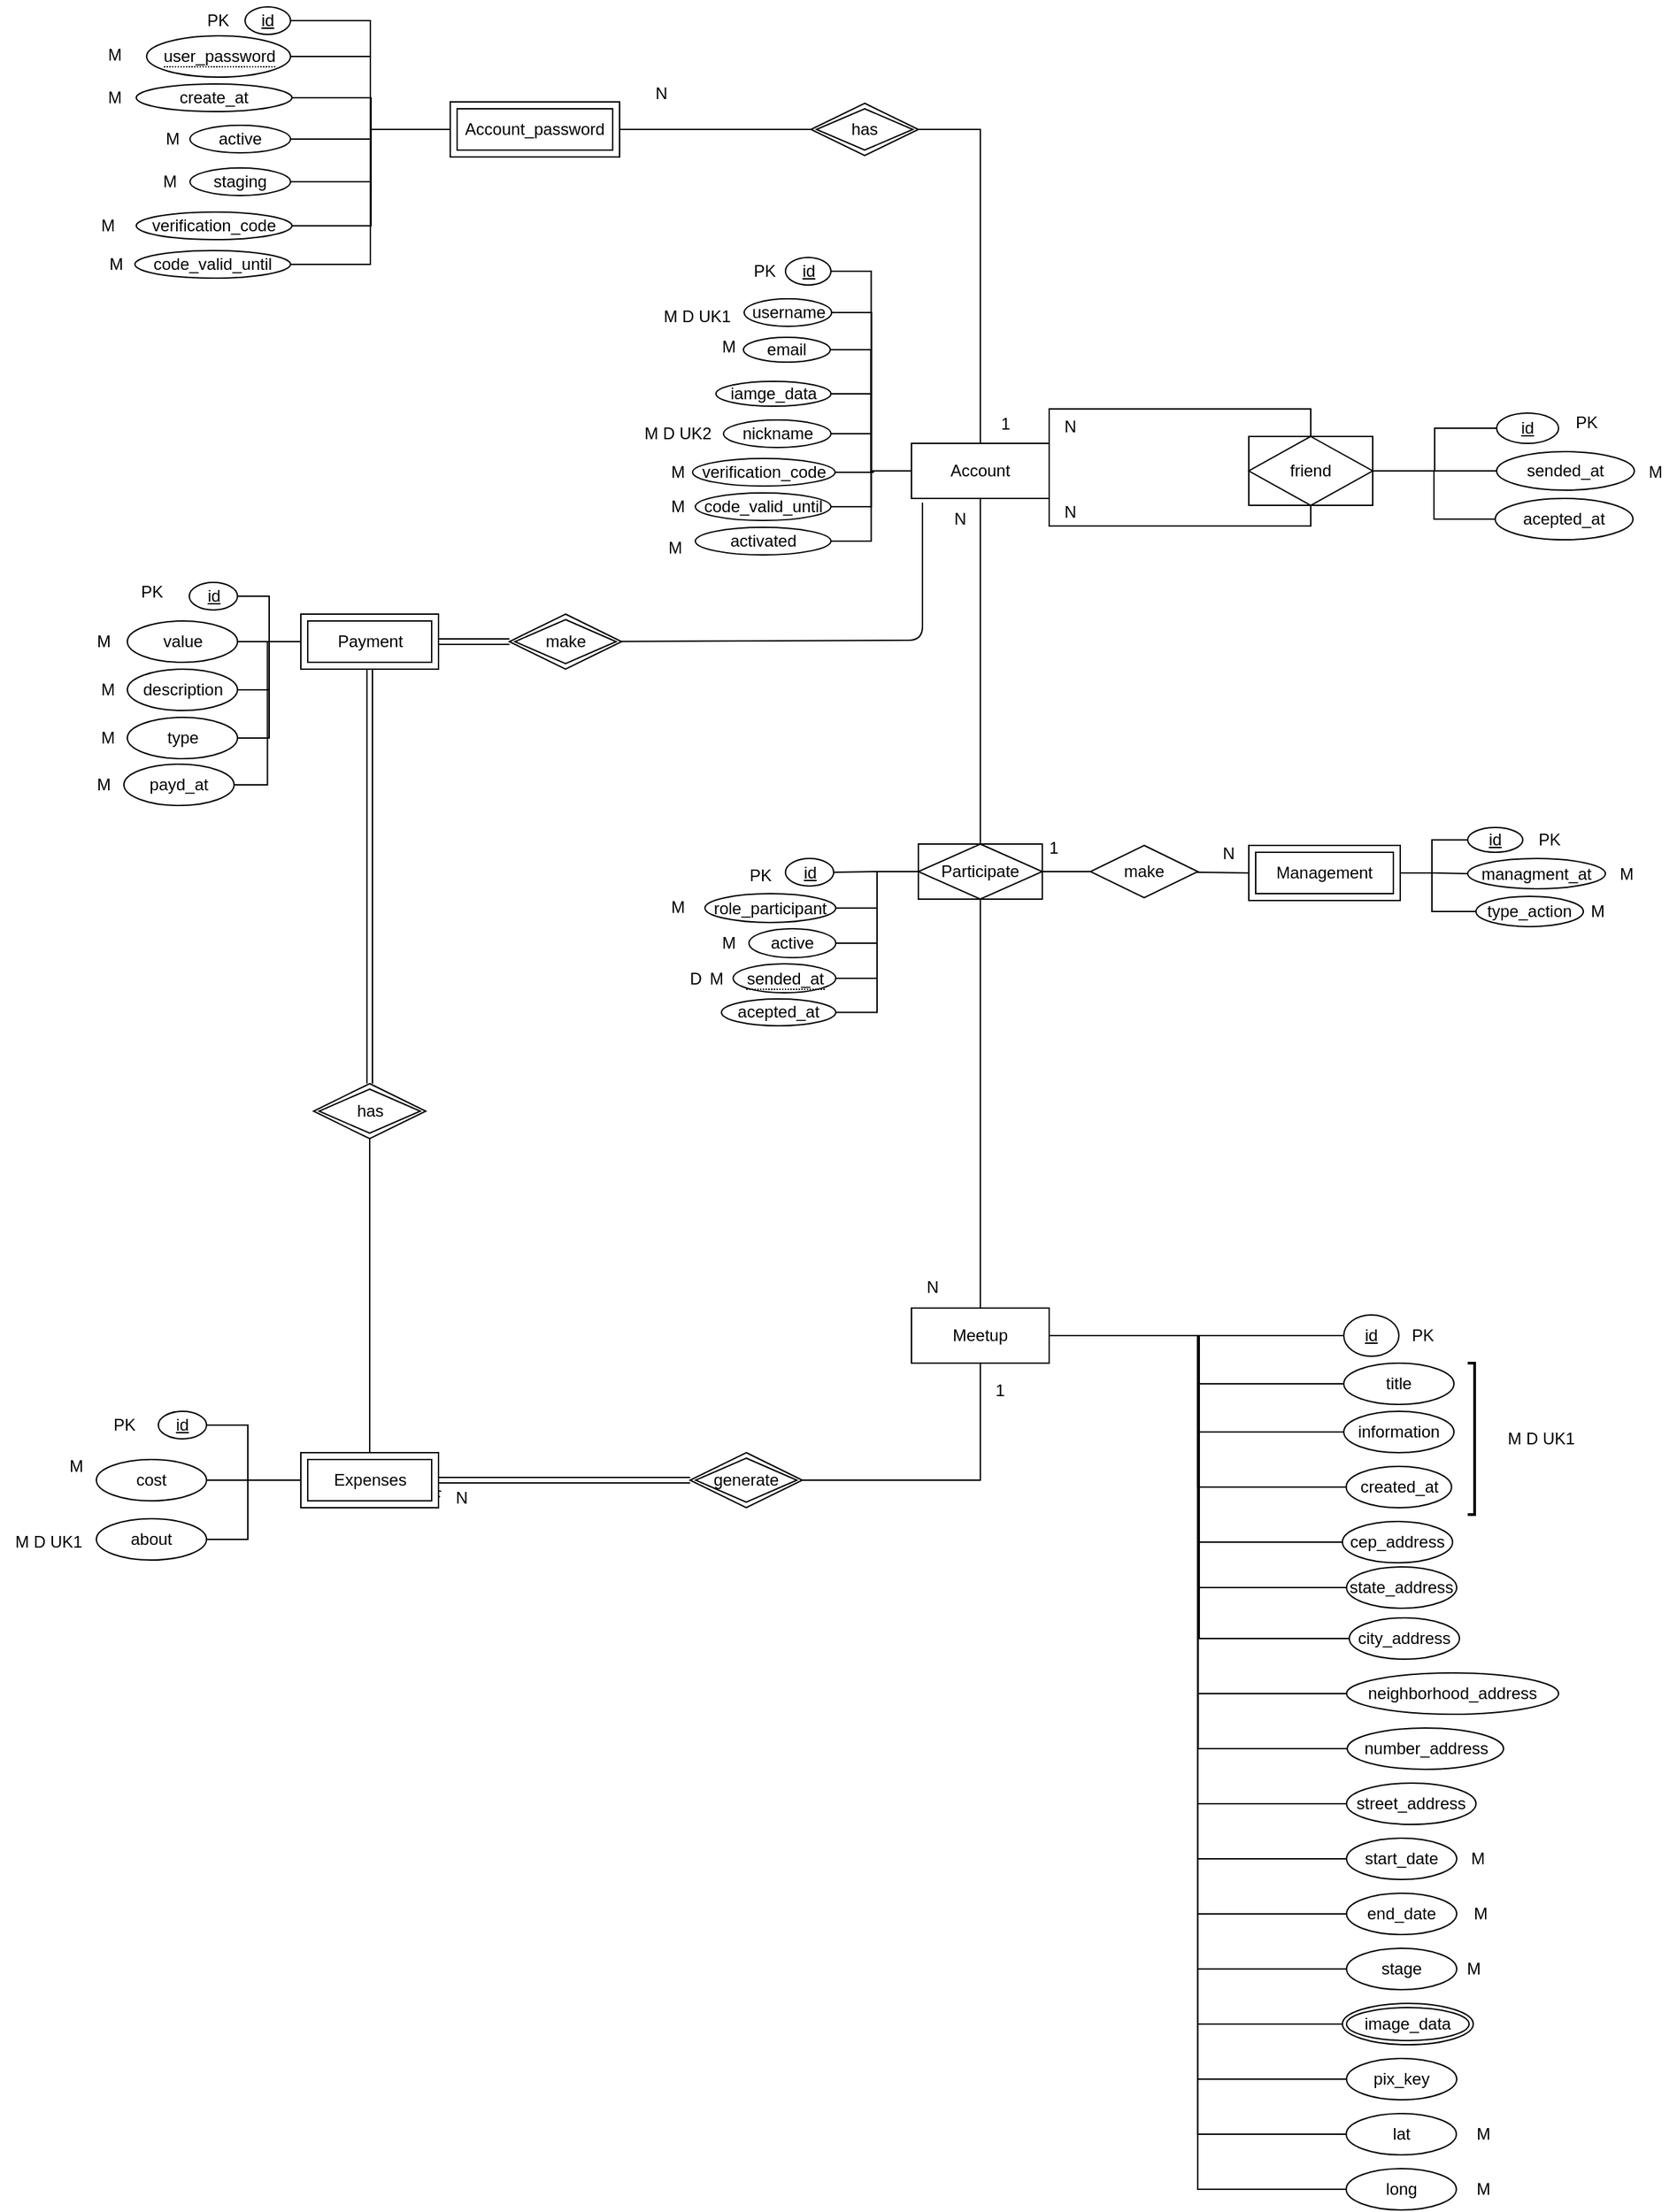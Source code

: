 <mxfile version="24.7.6">
  <diagram name="Página-1" id="QmQAAPrOhU4GMJox6sLI">
    <mxGraphModel dx="2769" dy="2231" grid="1" gridSize="10" guides="1" tooltips="1" connect="1" arrows="1" fold="1" page="1" pageScale="1" pageWidth="827" pageHeight="1169" math="0" shadow="0">
      <root>
        <mxCell id="0" />
        <mxCell id="1" parent="0" />
        <mxCell id="72" value="role_participant" style="ellipse;whiteSpace=wrap;html=1;align=center;fontStyle=0" parent="1" vertex="1">
          <mxGeometry x="122" y="564" width="95" height="21" as="geometry" />
        </mxCell>
        <mxCell id="-sqe8g5yzWZDZ1aWcnI--123" value="id" style="ellipse;whiteSpace=wrap;html=1;align=center;fontStyle=4;" parent="1" vertex="1">
          <mxGeometry x="180.5" y="538.5" width="35" height="20" as="geometry" />
        </mxCell>
        <mxCell id="94" value="active" style="ellipse;whiteSpace=wrap;html=1;align=center;fontStyle=0" parent="1" vertex="1">
          <mxGeometry x="154" y="589.5" width="63" height="21" as="geometry" />
        </mxCell>
        <mxCell id="133" value="acepted_at" style="ellipse;whiteSpace=wrap;html=1;align=center;" parent="1" vertex="1">
          <mxGeometry x="134" y="640.5" width="83" height="19.5" as="geometry" />
        </mxCell>
        <mxCell id="144" value="&lt;span style=&quot;border-bottom: 1px dotted&quot;&gt;sended_at&lt;/span&gt;" style="ellipse;whiteSpace=wrap;html=1;align=center;" parent="1" vertex="1">
          <mxGeometry x="142.5" y="615" width="74.5" height="21" as="geometry" />
        </mxCell>
        <mxCell id="-sqe8g5yzWZDZ1aWcnI--1" style="edgeStyle=orthogonalEdgeStyle;rounded=0;orthogonalLoop=1;jettySize=auto;html=1;exitX=1;exitY=1;exitDx=0;exitDy=0;entryX=0.5;entryY=1;entryDx=0;entryDy=0;endArrow=none;endFill=0;" parent="1" source="-sqe8g5yzWZDZ1aWcnI--3" target="-sqe8g5yzWZDZ1aWcnI--15" edge="1">
          <mxGeometry relative="1" as="geometry" />
        </mxCell>
        <mxCell id="123" style="edgeStyle=none;html=1;entryX=0.5;entryY=0;entryDx=0;entryDy=0;endArrow=none;endFill=0;" parent="1" source="-sqe8g5yzWZDZ1aWcnI--3" target="-sqe8g5yzWZDZ1aWcnI--116" edge="1">
          <mxGeometry relative="1" as="geometry">
            <mxPoint x="322.0" y="412" as="targetPoint" />
          </mxGeometry>
        </mxCell>
        <mxCell id="avje80JcjZm-CiL74gmf-193" style="edgeStyle=orthogonalEdgeStyle;rounded=0;orthogonalLoop=1;jettySize=auto;html=1;entryX=1;entryY=0.5;entryDx=0;entryDy=0;endArrow=none;endFill=0;" parent="1" source="-sqe8g5yzWZDZ1aWcnI--3" target="-sqe8g5yzWZDZ1aWcnI--7" edge="1">
          <mxGeometry relative="1" as="geometry" />
        </mxCell>
        <mxCell id="avje80JcjZm-CiL74gmf-194" style="edgeStyle=orthogonalEdgeStyle;rounded=0;orthogonalLoop=1;jettySize=auto;html=1;entryX=1;entryY=0.5;entryDx=0;entryDy=0;endArrow=none;endFill=0;" parent="1" source="-sqe8g5yzWZDZ1aWcnI--3" target="-sqe8g5yzWZDZ1aWcnI--8" edge="1">
          <mxGeometry relative="1" as="geometry" />
        </mxCell>
        <mxCell id="avje80JcjZm-CiL74gmf-196" style="edgeStyle=orthogonalEdgeStyle;rounded=0;orthogonalLoop=1;jettySize=auto;html=1;entryX=1;entryY=0.5;entryDx=0;entryDy=0;endArrow=none;endFill=0;" parent="1" source="-sqe8g5yzWZDZ1aWcnI--3" target="tt112cmXK7fdP1q24PZr-2" edge="1">
          <mxGeometry relative="1" as="geometry" />
        </mxCell>
        <mxCell id="avje80JcjZm-CiL74gmf-197" style="edgeStyle=orthogonalEdgeStyle;rounded=0;orthogonalLoop=1;jettySize=auto;html=1;entryX=1;entryY=0.5;entryDx=0;entryDy=0;endArrow=none;endFill=0;" parent="1" source="-sqe8g5yzWZDZ1aWcnI--3" target="tt112cmXK7fdP1q24PZr-4" edge="1">
          <mxGeometry relative="1" as="geometry" />
        </mxCell>
        <mxCell id="avje80JcjZm-CiL74gmf-199" style="edgeStyle=orthogonalEdgeStyle;rounded=0;orthogonalLoop=1;jettySize=auto;html=1;entryX=1;entryY=0.5;entryDx=0;entryDy=0;endArrow=none;endFill=0;" parent="1" source="-sqe8g5yzWZDZ1aWcnI--3" target="147" edge="1">
          <mxGeometry relative="1" as="geometry" />
        </mxCell>
        <mxCell id="avje80JcjZm-CiL74gmf-200" style="edgeStyle=orthogonalEdgeStyle;rounded=0;orthogonalLoop=1;jettySize=auto;html=1;entryX=1;entryY=0.5;entryDx=0;entryDy=0;endArrow=none;endFill=0;" parent="1" source="-sqe8g5yzWZDZ1aWcnI--3" target="148" edge="1">
          <mxGeometry relative="1" as="geometry" />
        </mxCell>
        <mxCell id="-sqe8g5yzWZDZ1aWcnI--3" value="Account" style="whiteSpace=wrap;html=1;align=center;" parent="1" vertex="1">
          <mxGeometry x="272" y="237" width="100" height="40" as="geometry" />
        </mxCell>
        <mxCell id="avje80JcjZm-CiL74gmf-192" style="edgeStyle=orthogonalEdgeStyle;rounded=0;orthogonalLoop=1;jettySize=auto;html=1;entryX=0;entryY=0.5;entryDx=0;entryDy=0;endArrow=none;endFill=0;" parent="1" source="-sqe8g5yzWZDZ1aWcnI--5" target="-sqe8g5yzWZDZ1aWcnI--3" edge="1">
          <mxGeometry relative="1" as="geometry" />
        </mxCell>
        <mxCell id="-sqe8g5yzWZDZ1aWcnI--5" value="id" style="ellipse;whiteSpace=wrap;html=1;align=center;fontStyle=4;" parent="1" vertex="1">
          <mxGeometry x="180.5" y="102" width="33" height="20" as="geometry" />
        </mxCell>
        <mxCell id="-sqe8g5yzWZDZ1aWcnI--7" value="username" style="ellipse;whiteSpace=wrap;html=1;align=center;" parent="1" vertex="1">
          <mxGeometry x="150.5" y="132" width="63.5" height="20" as="geometry" />
        </mxCell>
        <mxCell id="-sqe8g5yzWZDZ1aWcnI--8" value="email" style="ellipse;whiteSpace=wrap;html=1;align=center;" parent="1" vertex="1">
          <mxGeometry x="150" y="160" width="63" height="18" as="geometry" />
        </mxCell>
        <mxCell id="-sqe8g5yzWZDZ1aWcnI--14" style="edgeStyle=orthogonalEdgeStyle;rounded=0;orthogonalLoop=1;jettySize=auto;html=1;exitX=0.5;exitY=0;exitDx=0;exitDy=0;entryX=1;entryY=0;entryDx=0;entryDy=0;endArrow=none;endFill=0;" parent="1" source="-sqe8g5yzWZDZ1aWcnI--15" target="-sqe8g5yzWZDZ1aWcnI--3" edge="1">
          <mxGeometry relative="1" as="geometry" />
        </mxCell>
        <mxCell id="avje80JcjZm-CiL74gmf-202" style="edgeStyle=orthogonalEdgeStyle;rounded=0;orthogonalLoop=1;jettySize=auto;html=1;entryX=0;entryY=0.5;entryDx=0;entryDy=0;endArrow=none;endFill=0;" parent="1" source="-sqe8g5yzWZDZ1aWcnI--15" target="-sqe8g5yzWZDZ1aWcnI--21" edge="1">
          <mxGeometry relative="1" as="geometry" />
        </mxCell>
        <mxCell id="avje80JcjZm-CiL74gmf-203" style="edgeStyle=orthogonalEdgeStyle;rounded=0;orthogonalLoop=1;jettySize=auto;html=1;entryX=0;entryY=0.5;entryDx=0;entryDy=0;endArrow=none;endFill=0;" parent="1" source="-sqe8g5yzWZDZ1aWcnI--15" target="-sqe8g5yzWZDZ1aWcnI--19" edge="1">
          <mxGeometry relative="1" as="geometry" />
        </mxCell>
        <mxCell id="avje80JcjZm-CiL74gmf-204" style="edgeStyle=orthogonalEdgeStyle;rounded=0;orthogonalLoop=1;jettySize=auto;html=1;entryX=0;entryY=0.5;entryDx=0;entryDy=0;endArrow=none;endFill=0;" parent="1" source="-sqe8g5yzWZDZ1aWcnI--15" target="-sqe8g5yzWZDZ1aWcnI--32" edge="1">
          <mxGeometry relative="1" as="geometry" />
        </mxCell>
        <mxCell id="-sqe8g5yzWZDZ1aWcnI--15" value="friend" style="shape=associativeEntity;whiteSpace=wrap;html=1;align=center;" parent="1" vertex="1">
          <mxGeometry x="517" y="232" width="90" height="50" as="geometry" />
        </mxCell>
        <mxCell id="-sqe8g5yzWZDZ1aWcnI--16" value="N" style="text;html=1;align=center;verticalAlign=middle;resizable=0;points=[];autosize=1;strokeColor=none;fillColor=none;" parent="1" vertex="1">
          <mxGeometry x="372" y="272" width="30" height="30" as="geometry" />
        </mxCell>
        <mxCell id="-sqe8g5yzWZDZ1aWcnI--17" value="N" style="text;html=1;align=center;verticalAlign=middle;resizable=0;points=[];autosize=1;strokeColor=none;fillColor=none;" parent="1" vertex="1">
          <mxGeometry x="372" y="210" width="30" height="30" as="geometry" />
        </mxCell>
        <mxCell id="-sqe8g5yzWZDZ1aWcnI--19" value="sended_at" style="ellipse;whiteSpace=wrap;html=1;align=center;" parent="1" vertex="1">
          <mxGeometry x="697" y="243" width="100" height="28" as="geometry" />
        </mxCell>
        <mxCell id="-sqe8g5yzWZDZ1aWcnI--21" value="id" style="ellipse;whiteSpace=wrap;html=1;align=center;fontStyle=4;" parent="1" vertex="1">
          <mxGeometry x="697" y="215" width="45" height="22" as="geometry" />
        </mxCell>
        <mxCell id="-sqe8g5yzWZDZ1aWcnI--24" value="PK" style="text;html=1;align=center;verticalAlign=middle;resizable=0;points=[];autosize=1;strokeColor=none;fillColor=none;" parent="1" vertex="1">
          <mxGeometry x="145" y="97" width="40" height="30" as="geometry" />
        </mxCell>
        <mxCell id="-sqe8g5yzWZDZ1aWcnI--25" value="PK" style="text;html=1;align=center;verticalAlign=middle;resizable=0;points=[];autosize=1;strokeColor=none;fillColor=none;" parent="1" vertex="1">
          <mxGeometry x="742" y="207" width="40" height="30" as="geometry" />
        </mxCell>
        <mxCell id="-sqe8g5yzWZDZ1aWcnI--26" value="M" style="text;html=1;align=center;verticalAlign=middle;resizable=0;points=[];autosize=1;strokeColor=none;fillColor=none;" parent="1" vertex="1">
          <mxGeometry x="124" y="152" width="30" height="30" as="geometry" />
        </mxCell>
        <mxCell id="-sqe8g5yzWZDZ1aWcnI--29" value="M" style="text;html=1;align=center;verticalAlign=middle;resizable=0;points=[];autosize=1;strokeColor=none;fillColor=none;" parent="1" vertex="1">
          <mxGeometry x="797" y="243" width="30" height="30" as="geometry" />
        </mxCell>
        <mxCell id="-sqe8g5yzWZDZ1aWcnI--32" value="acepted_at" style="ellipse;whiteSpace=wrap;html=1;align=center;" parent="1" vertex="1">
          <mxGeometry x="696" y="277" width="100" height="30" as="geometry" />
        </mxCell>
        <mxCell id="tt112cmXK7fdP1q24PZr-34" style="edgeStyle=orthogonalEdgeStyle;rounded=0;orthogonalLoop=1;jettySize=auto;html=1;exitX=0.5;exitY=1;exitDx=0;exitDy=0;entryX=1;entryY=0.5;entryDx=0;entryDy=0;endArrow=none;endFill=0;" parent="1" source="-sqe8g5yzWZDZ1aWcnI--35" target="tt112cmXK7fdP1q24PZr-32" edge="1">
          <mxGeometry relative="1" as="geometry" />
        </mxCell>
        <mxCell id="avje80JcjZm-CiL74gmf-171" style="edgeStyle=orthogonalEdgeStyle;rounded=0;orthogonalLoop=1;jettySize=auto;html=1;entryX=0;entryY=0.5;entryDx=0;entryDy=0;endArrow=none;endFill=0;" parent="1" source="-sqe8g5yzWZDZ1aWcnI--35" target="-sqe8g5yzWZDZ1aWcnI--39" edge="1">
          <mxGeometry relative="1" as="geometry" />
        </mxCell>
        <mxCell id="avje80JcjZm-CiL74gmf-174" style="edgeStyle=orthogonalEdgeStyle;rounded=0;orthogonalLoop=1;jettySize=auto;html=1;entryX=0;entryY=0.5;entryDx=0;entryDy=0;endArrow=none;endFill=0;" parent="1" source="-sqe8g5yzWZDZ1aWcnI--35" target="-sqe8g5yzWZDZ1aWcnI--40" edge="1">
          <mxGeometry relative="1" as="geometry">
            <Array as="points">
              <mxPoint x="480" y="885" />
              <mxPoint x="480" y="920" />
            </Array>
          </mxGeometry>
        </mxCell>
        <mxCell id="avje80JcjZm-CiL74gmf-175" style="edgeStyle=orthogonalEdgeStyle;rounded=0;orthogonalLoop=1;jettySize=auto;html=1;entryX=0;entryY=0.5;entryDx=0;entryDy=0;endArrow=none;endFill=0;" parent="1" source="-sqe8g5yzWZDZ1aWcnI--35" target="-sqe8g5yzWZDZ1aWcnI--41" edge="1">
          <mxGeometry relative="1" as="geometry">
            <Array as="points">
              <mxPoint x="480" y="885" />
              <mxPoint x="480" y="955" />
            </Array>
          </mxGeometry>
        </mxCell>
        <mxCell id="avje80JcjZm-CiL74gmf-176" style="edgeStyle=orthogonalEdgeStyle;rounded=0;orthogonalLoop=1;jettySize=auto;html=1;entryX=0;entryY=0.5;entryDx=0;entryDy=0;endArrow=none;endFill=0;" parent="1" source="-sqe8g5yzWZDZ1aWcnI--35" target="tt112cmXK7fdP1q24PZr-15" edge="1">
          <mxGeometry relative="1" as="geometry" />
        </mxCell>
        <mxCell id="avje80JcjZm-CiL74gmf-178" style="edgeStyle=orthogonalEdgeStyle;rounded=0;orthogonalLoop=1;jettySize=auto;html=1;entryX=0;entryY=0.5;entryDx=0;entryDy=0;endArrow=none;endFill=0;" parent="1" source="-sqe8g5yzWZDZ1aWcnI--35" target="avje80JcjZm-CiL74gmf-170" edge="1">
          <mxGeometry relative="1" as="geometry">
            <Array as="points">
              <mxPoint x="480" y="885" />
              <mxPoint x="480" y="1035" />
            </Array>
          </mxGeometry>
        </mxCell>
        <mxCell id="avje80JcjZm-CiL74gmf-179" style="edgeStyle=orthogonalEdgeStyle;rounded=0;orthogonalLoop=1;jettySize=auto;html=1;entryX=0;entryY=0.5;entryDx=0;entryDy=0;endArrow=none;endFill=0;" parent="1" source="-sqe8g5yzWZDZ1aWcnI--35" target="-sqe8g5yzWZDZ1aWcnI--53" edge="1">
          <mxGeometry relative="1" as="geometry" />
        </mxCell>
        <mxCell id="avje80JcjZm-CiL74gmf-180" style="edgeStyle=orthogonalEdgeStyle;rounded=0;orthogonalLoop=1;jettySize=auto;html=1;entryX=0;entryY=0.5;entryDx=0;entryDy=0;endArrow=none;endFill=0;" parent="1" source="-sqe8g5yzWZDZ1aWcnI--35" target="-sqe8g5yzWZDZ1aWcnI--46" edge="1">
          <mxGeometry relative="1" as="geometry" />
        </mxCell>
        <mxCell id="avje80JcjZm-CiL74gmf-181" style="edgeStyle=orthogonalEdgeStyle;rounded=0;orthogonalLoop=1;jettySize=auto;html=1;entryX=0;entryY=0.5;entryDx=0;entryDy=0;endArrow=none;endFill=0;" parent="1" source="-sqe8g5yzWZDZ1aWcnI--35" target="-sqe8g5yzWZDZ1aWcnI--48" edge="1">
          <mxGeometry relative="1" as="geometry" />
        </mxCell>
        <mxCell id="avje80JcjZm-CiL74gmf-182" style="edgeStyle=orthogonalEdgeStyle;rounded=0;orthogonalLoop=1;jettySize=auto;html=1;entryX=0;entryY=0.5;entryDx=0;entryDy=0;endArrow=none;endFill=0;" parent="1" source="-sqe8g5yzWZDZ1aWcnI--35" target="-sqe8g5yzWZDZ1aWcnI--50" edge="1">
          <mxGeometry relative="1" as="geometry" />
        </mxCell>
        <mxCell id="avje80JcjZm-CiL74gmf-183" style="edgeStyle=orthogonalEdgeStyle;rounded=0;orthogonalLoop=1;jettySize=auto;html=1;entryX=0;entryY=0.5;entryDx=0;entryDy=0;endArrow=none;endFill=0;" parent="1" source="-sqe8g5yzWZDZ1aWcnI--35" target="-sqe8g5yzWZDZ1aWcnI--52" edge="1">
          <mxGeometry relative="1" as="geometry" />
        </mxCell>
        <mxCell id="avje80JcjZm-CiL74gmf-186" style="edgeStyle=orthogonalEdgeStyle;rounded=0;orthogonalLoop=1;jettySize=auto;html=1;entryX=0;entryY=0.5;entryDx=0;entryDy=0;endArrow=none;endFill=0;" parent="1" source="-sqe8g5yzWZDZ1aWcnI--35" target="-sqe8g5yzWZDZ1aWcnI--54" edge="1">
          <mxGeometry relative="1" as="geometry" />
        </mxCell>
        <mxCell id="avje80JcjZm-CiL74gmf-187" style="edgeStyle=orthogonalEdgeStyle;rounded=0;orthogonalLoop=1;jettySize=auto;html=1;entryX=0;entryY=0.5;entryDx=0;entryDy=0;endArrow=none;endFill=0;" parent="1" source="-sqe8g5yzWZDZ1aWcnI--35" target="-sqe8g5yzWZDZ1aWcnI--55" edge="1">
          <mxGeometry relative="1" as="geometry" />
        </mxCell>
        <mxCell id="avje80JcjZm-CiL74gmf-188" style="edgeStyle=orthogonalEdgeStyle;rounded=0;orthogonalLoop=1;jettySize=auto;html=1;entryX=0;entryY=0.5;entryDx=0;entryDy=0;endArrow=none;endFill=0;" parent="1" source="-sqe8g5yzWZDZ1aWcnI--35" target="tt112cmXK7fdP1q24PZr-8" edge="1">
          <mxGeometry relative="1" as="geometry" />
        </mxCell>
        <mxCell id="avje80JcjZm-CiL74gmf-190" style="edgeStyle=orthogonalEdgeStyle;rounded=0;orthogonalLoop=1;jettySize=auto;html=1;entryX=0;entryY=0.5;entryDx=0;entryDy=0;endArrow=none;endFill=0;" parent="1" source="-sqe8g5yzWZDZ1aWcnI--35" target="-sqe8g5yzWZDZ1aWcnI--42" edge="1">
          <mxGeometry relative="1" as="geometry">
            <Array as="points">
              <mxPoint x="480" y="885" />
              <mxPoint x="480" y="1385" />
            </Array>
          </mxGeometry>
        </mxCell>
        <mxCell id="avje80JcjZm-CiL74gmf-191" style="edgeStyle=orthogonalEdgeStyle;rounded=0;orthogonalLoop=1;jettySize=auto;html=1;entryX=0;entryY=0.5;entryDx=0;entryDy=0;endArrow=none;endFill=0;" parent="1" source="-sqe8g5yzWZDZ1aWcnI--35" target="164" edge="1">
          <mxGeometry relative="1" as="geometry">
            <Array as="points">
              <mxPoint x="480" y="885" />
              <mxPoint x="480" y="1425" />
            </Array>
          </mxGeometry>
        </mxCell>
        <mxCell id="-sqe8g5yzWZDZ1aWcnI--35" value="Meetup" style="whiteSpace=wrap;html=1;align=center;" parent="1" vertex="1">
          <mxGeometry x="272" y="865" width="100" height="40" as="geometry" />
        </mxCell>
        <mxCell id="-sqe8g5yzWZDZ1aWcnI--39" value="&lt;u&gt;id&lt;/u&gt;" style="ellipse;whiteSpace=wrap;html=1;align=center;" parent="1" vertex="1">
          <mxGeometry x="586" y="870" width="40" height="30" as="geometry" />
        </mxCell>
        <mxCell id="-sqe8g5yzWZDZ1aWcnI--40" value="title" style="ellipse;whiteSpace=wrap;html=1;align=center;fontStyle=0" parent="1" vertex="1">
          <mxGeometry x="586" y="905" width="80" height="30" as="geometry" />
        </mxCell>
        <mxCell id="-sqe8g5yzWZDZ1aWcnI--41" value="information" style="ellipse;whiteSpace=wrap;html=1;align=center;" parent="1" vertex="1">
          <mxGeometry x="586" y="940" width="80" height="30" as="geometry" />
        </mxCell>
        <mxCell id="-sqe8g5yzWZDZ1aWcnI--42" value="image_data" style="ellipse;shape=doubleEllipse;margin=3;whiteSpace=wrap;html=1;align=center;" parent="1" vertex="1">
          <mxGeometry x="585" y="1370" width="95" height="30" as="geometry" />
        </mxCell>
        <mxCell id="-sqe8g5yzWZDZ1aWcnI--46" value="city_address" style="ellipse;whiteSpace=wrap;html=1;align=center;" parent="1" vertex="1">
          <mxGeometry x="590" y="1090" width="80" height="30" as="geometry" />
        </mxCell>
        <mxCell id="-sqe8g5yzWZDZ1aWcnI--48" value="neighborhood_address" style="ellipse;whiteSpace=wrap;html=1;align=center;" parent="1" vertex="1">
          <mxGeometry x="588" y="1130" width="154" height="30" as="geometry" />
        </mxCell>
        <mxCell id="-sqe8g5yzWZDZ1aWcnI--50" value="number_address" style="ellipse;whiteSpace=wrap;html=1;align=center;" parent="1" vertex="1">
          <mxGeometry x="588.5" y="1170" width="113.5" height="30" as="geometry" />
        </mxCell>
        <mxCell id="-sqe8g5yzWZDZ1aWcnI--52" value="street_address" style="ellipse;whiteSpace=wrap;html=1;align=center;" parent="1" vertex="1">
          <mxGeometry x="588" y="1210" width="94" height="30" as="geometry" />
        </mxCell>
        <mxCell id="-sqe8g5yzWZDZ1aWcnI--53" value="state_address" style="ellipse;whiteSpace=wrap;html=1;align=center;" parent="1" vertex="1">
          <mxGeometry x="588" y="1053" width="80" height="30" as="geometry" />
        </mxCell>
        <mxCell id="-sqe8g5yzWZDZ1aWcnI--54" value="start_date" style="ellipse;whiteSpace=wrap;html=1;align=center;" parent="1" vertex="1">
          <mxGeometry x="588" y="1250" width="80" height="30" as="geometry" />
        </mxCell>
        <mxCell id="-sqe8g5yzWZDZ1aWcnI--55" value="end_date" style="ellipse;whiteSpace=wrap;html=1;align=center;" parent="1" vertex="1">
          <mxGeometry x="588" y="1290" width="80" height="30" as="geometry" />
        </mxCell>
        <mxCell id="-sqe8g5yzWZDZ1aWcnI--56" value="PK" style="text;html=1;align=center;verticalAlign=middle;resizable=0;points=[];autosize=1;strokeColor=none;fillColor=none;" parent="1" vertex="1">
          <mxGeometry x="623" y="870" width="40" height="30" as="geometry" />
        </mxCell>
        <mxCell id="-sqe8g5yzWZDZ1aWcnI--58" value="M" style="text;html=1;align=center;verticalAlign=middle;resizable=0;points=[];autosize=1;strokeColor=none;fillColor=none;" parent="1" vertex="1">
          <mxGeometry x="670" y="1290" width="30" height="30" as="geometry" />
        </mxCell>
        <mxCell id="avje80JcjZm-CiL74gmf-211" style="edgeStyle=orthogonalEdgeStyle;rounded=0;orthogonalLoop=1;jettySize=auto;html=1;entryX=0;entryY=0.5;entryDx=0;entryDy=0;endArrow=none;endFill=0;" parent="1" source="-sqe8g5yzWZDZ1aWcnI--114" target="-sqe8g5yzWZDZ1aWcnI--121" edge="1">
          <mxGeometry relative="1" as="geometry">
            <Array as="points">
              <mxPoint x="650" y="549" />
              <mxPoint x="650" y="525" />
            </Array>
          </mxGeometry>
        </mxCell>
        <mxCell id="avje80JcjZm-CiL74gmf-212" style="edgeStyle=orthogonalEdgeStyle;rounded=0;orthogonalLoop=1;jettySize=auto;html=1;entryX=0;entryY=0.5;entryDx=0;entryDy=0;endArrow=none;endFill=0;" parent="1" source="-sqe8g5yzWZDZ1aWcnI--114" target="-sqe8g5yzWZDZ1aWcnI--125" edge="1">
          <mxGeometry relative="1" as="geometry" />
        </mxCell>
        <mxCell id="avje80JcjZm-CiL74gmf-213" style="edgeStyle=orthogonalEdgeStyle;rounded=0;orthogonalLoop=1;jettySize=auto;html=1;endArrow=none;endFill=0;" parent="1" source="-sqe8g5yzWZDZ1aWcnI--114" target="2" edge="1">
          <mxGeometry relative="1" as="geometry">
            <Array as="points">
              <mxPoint x="650" y="549" />
              <mxPoint x="650" y="577" />
            </Array>
          </mxGeometry>
        </mxCell>
        <mxCell id="-sqe8g5yzWZDZ1aWcnI--114" value="Management" style="shape=ext;margin=3;double=1;whiteSpace=wrap;html=1;align=center;" parent="1" vertex="1">
          <mxGeometry x="517" y="529" width="110" height="40" as="geometry" />
        </mxCell>
        <mxCell id="126" style="edgeStyle=none;html=1;entryX=0;entryY=0.5;entryDx=0;entryDy=0;endArrow=none;endFill=0;" parent="1" source="-sqe8g5yzWZDZ1aWcnI--116" target="125" edge="1">
          <mxGeometry relative="1" as="geometry" />
        </mxCell>
        <mxCell id="avje80JcjZm-CiL74gmf-206" style="edgeStyle=orthogonalEdgeStyle;rounded=0;orthogonalLoop=1;jettySize=auto;html=1;endArrow=none;endFill=0;" parent="1" source="-sqe8g5yzWZDZ1aWcnI--116" target="-sqe8g5yzWZDZ1aWcnI--123" edge="1">
          <mxGeometry relative="1" as="geometry" />
        </mxCell>
        <mxCell id="avje80JcjZm-CiL74gmf-207" style="edgeStyle=orthogonalEdgeStyle;rounded=0;orthogonalLoop=1;jettySize=auto;html=1;entryX=1;entryY=0.5;entryDx=0;entryDy=0;endArrow=none;endFill=0;" parent="1" source="-sqe8g5yzWZDZ1aWcnI--116" target="72" edge="1">
          <mxGeometry relative="1" as="geometry" />
        </mxCell>
        <mxCell id="avje80JcjZm-CiL74gmf-208" style="edgeStyle=orthogonalEdgeStyle;rounded=0;orthogonalLoop=1;jettySize=auto;html=1;entryX=1;entryY=0.5;entryDx=0;entryDy=0;endArrow=none;endFill=0;" parent="1" source="-sqe8g5yzWZDZ1aWcnI--116" target="94" edge="1">
          <mxGeometry relative="1" as="geometry" />
        </mxCell>
        <mxCell id="avje80JcjZm-CiL74gmf-209" style="edgeStyle=orthogonalEdgeStyle;rounded=0;orthogonalLoop=1;jettySize=auto;html=1;entryX=1;entryY=0.5;entryDx=0;entryDy=0;endArrow=none;endFill=0;" parent="1" source="-sqe8g5yzWZDZ1aWcnI--116" target="144" edge="1">
          <mxGeometry relative="1" as="geometry" />
        </mxCell>
        <mxCell id="avje80JcjZm-CiL74gmf-210" style="edgeStyle=orthogonalEdgeStyle;rounded=0;orthogonalLoop=1;jettySize=auto;html=1;entryX=1;entryY=0.5;entryDx=0;entryDy=0;endArrow=none;endFill=0;" parent="1" source="-sqe8g5yzWZDZ1aWcnI--116" target="133" edge="1">
          <mxGeometry relative="1" as="geometry" />
        </mxCell>
        <mxCell id="-sqe8g5yzWZDZ1aWcnI--116" value="Participate" style="shape=associativeEntity;whiteSpace=wrap;html=1;align=center;" parent="1" vertex="1">
          <mxGeometry x="277" y="528" width="90" height="40" as="geometry" />
        </mxCell>
        <mxCell id="-sqe8g5yzWZDZ1aWcnI--119" value="N" style="text;html=1;align=center;verticalAlign=middle;resizable=0;points=[];autosize=1;strokeColor=none;fillColor=none;" parent="1" vertex="1">
          <mxGeometry x="291.5" y="277" width="30" height="30" as="geometry" />
        </mxCell>
        <mxCell id="-sqe8g5yzWZDZ1aWcnI--121" value="id" style="ellipse;whiteSpace=wrap;html=1;align=center;fontStyle=4;" parent="1" vertex="1">
          <mxGeometry x="676" y="516" width="40" height="18" as="geometry" />
        </mxCell>
        <mxCell id="-sqe8g5yzWZDZ1aWcnI--125" value="managment_at" style="ellipse;whiteSpace=wrap;html=1;align=center;" parent="1" vertex="1">
          <mxGeometry x="676" y="538.5" width="100" height="22" as="geometry" />
        </mxCell>
        <mxCell id="-sqe8g5yzWZDZ1aWcnI--128" value="PK" style="text;html=1;align=center;verticalAlign=middle;resizable=0;points=[];autosize=1;strokeColor=none;fillColor=none;" parent="1" vertex="1">
          <mxGeometry x="715" y="510" width="40" height="30" as="geometry" />
        </mxCell>
        <mxCell id="-sqe8g5yzWZDZ1aWcnI--129" value="PK" style="text;html=1;align=center;verticalAlign=middle;resizable=0;points=[];autosize=1;strokeColor=none;fillColor=none;" parent="1" vertex="1">
          <mxGeometry x="142" y="536" width="40" height="30" as="geometry" />
        </mxCell>
        <mxCell id="-sqe8g5yzWZDZ1aWcnI--131" value="M" style="text;html=1;align=center;verticalAlign=middle;resizable=0;points=[];autosize=1;strokeColor=none;fillColor=none;" parent="1" vertex="1">
          <mxGeometry x="776" y="534.5" width="30" height="30" as="geometry" />
        </mxCell>
        <mxCell id="-sqe8g5yzWZDZ1aWcnI--138" value="N" style="text;html=1;align=center;verticalAlign=middle;resizable=0;points=[];autosize=1;strokeColor=none;fillColor=none;" parent="1" vertex="1">
          <mxGeometry x="272" y="835" width="30" height="30" as="geometry" />
        </mxCell>
        <mxCell id="tt112cmXK7fdP1q24PZr-1" value="M" style="text;html=1;align=center;verticalAlign=middle;resizable=0;points=[];autosize=1;strokeColor=none;fillColor=none;" parent="1" vertex="1">
          <mxGeometry x="668" y="1250" width="30" height="30" as="geometry" />
        </mxCell>
        <mxCell id="tt112cmXK7fdP1q24PZr-2" value="iamge_data" style="ellipse;whiteSpace=wrap;html=1;align=center;" parent="1" vertex="1">
          <mxGeometry x="130" y="192" width="83.5" height="18" as="geometry" />
        </mxCell>
        <mxCell id="tt112cmXK7fdP1q24PZr-4" value="nickname" style="ellipse;whiteSpace=wrap;html=1;align=center;" parent="1" vertex="1">
          <mxGeometry x="135.5" y="220" width="78" height="20" as="geometry" />
        </mxCell>
        <mxCell id="tt112cmXK7fdP1q24PZr-6" value="M D UK2" style="text;html=1;align=center;verticalAlign=middle;resizable=0;points=[];autosize=1;strokeColor=none;fillColor=none;" parent="1" vertex="1">
          <mxGeometry x="67" y="215" width="70" height="30" as="geometry" />
        </mxCell>
        <mxCell id="tt112cmXK7fdP1q24PZr-8" value="stage" style="ellipse;whiteSpace=wrap;html=1;align=center;" parent="1" vertex="1">
          <mxGeometry x="588" y="1330" width="80" height="30" as="geometry" />
        </mxCell>
        <mxCell id="tt112cmXK7fdP1q24PZr-10" value="M" style="text;html=1;align=center;verticalAlign=middle;resizable=0;points=[];autosize=1;strokeColor=none;fillColor=none;" parent="1" vertex="1">
          <mxGeometry x="665" y="1330" width="30" height="30" as="geometry" />
        </mxCell>
        <mxCell id="tt112cmXK7fdP1q24PZr-11" value="" style="strokeWidth=2;html=1;shape=mxgraph.flowchart.annotation_1;align=left;pointerEvents=1;rotation=-180;" parent="1" vertex="1">
          <mxGeometry x="676" y="905" width="5" height="110" as="geometry" />
        </mxCell>
        <mxCell id="tt112cmXK7fdP1q24PZr-12" value="M D UK1" style="text;html=1;align=center;verticalAlign=middle;resizable=0;points=[];autosize=1;strokeColor=none;fillColor=none;" parent="1" vertex="1">
          <mxGeometry x="694" y="945" width="70" height="30" as="geometry" />
        </mxCell>
        <mxCell id="tt112cmXK7fdP1q24PZr-15" value="created_at" style="ellipse;whiteSpace=wrap;html=1;align=center;" parent="1" vertex="1">
          <mxGeometry x="587.75" y="980" width="76.5" height="30" as="geometry" />
        </mxCell>
        <mxCell id="tt112cmXK7fdP1q24PZr-18" value="M D UK1" style="text;html=1;align=center;verticalAlign=middle;resizable=0;points=[];autosize=1;strokeColor=none;fillColor=none;" parent="1" vertex="1">
          <mxGeometry x="80.5" y="130" width="70" height="30" as="geometry" />
        </mxCell>
        <mxCell id="tt112cmXK7fdP1q24PZr-35" style="edgeStyle=orthogonalEdgeStyle;rounded=0;orthogonalLoop=1;jettySize=auto;html=1;exitX=0;exitY=0.5;exitDx=0;exitDy=0;entryX=1;entryY=0.5;entryDx=0;entryDy=0;endArrow=none;endFill=0;shape=link;" parent="1" source="tt112cmXK7fdP1q24PZr-32" target="tt112cmXK7fdP1q24PZr-33" edge="1">
          <mxGeometry relative="1" as="geometry" />
        </mxCell>
        <mxCell id="tt112cmXK7fdP1q24PZr-32" value="generate" style="shape=rhombus;double=1;perimeter=rhombusPerimeter;whiteSpace=wrap;html=1;align=center;" parent="1" vertex="1">
          <mxGeometry x="111.25" y="970" width="81.5" height="40" as="geometry" />
        </mxCell>
        <mxCell id="avje80JcjZm-CiL74gmf-214" style="edgeStyle=orthogonalEdgeStyle;rounded=0;orthogonalLoop=1;jettySize=auto;html=1;entryX=1;entryY=0.5;entryDx=0;entryDy=0;endArrow=none;endFill=0;" parent="1" source="tt112cmXK7fdP1q24PZr-33" target="tt112cmXK7fdP1q24PZr-38" edge="1">
          <mxGeometry relative="1" as="geometry">
            <Array as="points">
              <mxPoint x="-210" y="990" />
              <mxPoint x="-210" y="950" />
            </Array>
          </mxGeometry>
        </mxCell>
        <mxCell id="avje80JcjZm-CiL74gmf-215" style="edgeStyle=orthogonalEdgeStyle;rounded=0;orthogonalLoop=1;jettySize=auto;html=1;endArrow=none;endFill=0;" parent="1" source="tt112cmXK7fdP1q24PZr-33" target="tt112cmXK7fdP1q24PZr-40" edge="1">
          <mxGeometry relative="1" as="geometry" />
        </mxCell>
        <mxCell id="avje80JcjZm-CiL74gmf-216" style="edgeStyle=orthogonalEdgeStyle;rounded=0;orthogonalLoop=1;jettySize=auto;html=1;entryX=1;entryY=0.5;entryDx=0;entryDy=0;endArrow=none;endFill=0;" parent="1" source="tt112cmXK7fdP1q24PZr-33" target="tt112cmXK7fdP1q24PZr-41" edge="1">
          <mxGeometry relative="1" as="geometry">
            <Array as="points">
              <mxPoint x="-210" y="990" />
              <mxPoint x="-210" y="1033" />
            </Array>
          </mxGeometry>
        </mxCell>
        <mxCell id="tt112cmXK7fdP1q24PZr-33" value="Expenses" style="shape=ext;margin=3;double=1;whiteSpace=wrap;html=1;align=center;" parent="1" vertex="1">
          <mxGeometry x="-171.5" y="970" width="100" height="40" as="geometry" />
        </mxCell>
        <mxCell id="69" value="" style="edgeStyle=none;shape=link;html=1;" parent="1" source="tt112cmXK7fdP1q24PZr-36" target="tt112cmXK7fdP1q24PZr-33" edge="1">
          <mxGeometry relative="1" as="geometry" />
        </mxCell>
        <mxCell id="tt112cmXK7fdP1q24PZr-36" value="N" style="text;html=1;align=center;verticalAlign=middle;resizable=0;points=[];autosize=1;strokeColor=none;fillColor=none;" parent="1" vertex="1">
          <mxGeometry x="-70" y="988" width="30" height="30" as="geometry" />
        </mxCell>
        <mxCell id="tt112cmXK7fdP1q24PZr-37" value="1" style="text;html=1;align=center;verticalAlign=middle;resizable=0;points=[];autosize=1;strokeColor=none;fillColor=none;" parent="1" vertex="1">
          <mxGeometry x="321" y="910" width="30" height="30" as="geometry" />
        </mxCell>
        <mxCell id="tt112cmXK7fdP1q24PZr-38" value="id" style="ellipse;whiteSpace=wrap;html=1;align=center;fontStyle=4;" parent="1" vertex="1">
          <mxGeometry x="-275" y="940" width="35" height="20" as="geometry" />
        </mxCell>
        <mxCell id="tt112cmXK7fdP1q24PZr-40" value="cost" style="ellipse;whiteSpace=wrap;html=1;align=center;fontStyle=0" parent="1" vertex="1">
          <mxGeometry x="-320" y="975" width="80" height="30" as="geometry" />
        </mxCell>
        <mxCell id="tt112cmXK7fdP1q24PZr-41" value="about" style="ellipse;whiteSpace=wrap;html=1;align=center;fontStyle=0" parent="1" vertex="1">
          <mxGeometry x="-320" y="1018" width="80" height="30" as="geometry" />
        </mxCell>
        <mxCell id="tt112cmXK7fdP1q24PZr-42" value="M" style="text;html=1;align=center;verticalAlign=middle;resizable=0;points=[];autosize=1;strokeColor=none;fillColor=none;" parent="1" vertex="1">
          <mxGeometry x="-350" y="965" width="30" height="30" as="geometry" />
        </mxCell>
        <mxCell id="tt112cmXK7fdP1q24PZr-45" value="M D UK1" style="text;html=1;align=center;verticalAlign=middle;resizable=0;points=[];autosize=1;strokeColor=none;fillColor=none;" parent="1" vertex="1">
          <mxGeometry x="-390" y="1020" width="70" height="30" as="geometry" />
        </mxCell>
        <mxCell id="tt112cmXK7fdP1q24PZr-46" value="PK" style="text;html=1;align=center;verticalAlign=middle;resizable=0;points=[];autosize=1;strokeColor=none;fillColor=none;" parent="1" vertex="1">
          <mxGeometry x="-320" y="935" width="40" height="30" as="geometry" />
        </mxCell>
        <mxCell id="2" value="type_action" style="ellipse;whiteSpace=wrap;html=1;align=center;" parent="1" vertex="1">
          <mxGeometry x="682" y="566" width="78" height="22" as="geometry" />
        </mxCell>
        <mxCell id="6" value="M" style="text;html=1;align=center;verticalAlign=middle;resizable=0;points=[];autosize=1;strokeColor=none;fillColor=none;" parent="1" vertex="1">
          <mxGeometry x="755" y="562" width="30" height="30" as="geometry" />
        </mxCell>
        <mxCell id="41" style="edgeStyle=none;html=1;entryX=0.5;entryY=0;entryDx=0;entryDy=0;endArrow=none;endFill=0;" parent="1" source="40" target="tt112cmXK7fdP1q24PZr-33" edge="1">
          <mxGeometry relative="1" as="geometry">
            <mxPoint x="-112.25" y="960" as="targetPoint" />
          </mxGeometry>
        </mxCell>
        <mxCell id="40" value="has" style="shape=rhombus;double=1;perimeter=rhombusPerimeter;whiteSpace=wrap;html=1;align=center;" parent="1" vertex="1">
          <mxGeometry x="-162.25" y="702" width="81.5" height="40" as="geometry" />
        </mxCell>
        <mxCell id="43" style="edgeStyle=none;html=1;entryX=0.5;entryY=0;entryDx=0;entryDy=0;endArrow=none;endFill=0;exitX=0.5;exitY=1;exitDx=0;exitDy=0;shape=link;" parent="1" source="49" target="40" edge="1">
          <mxGeometry relative="1" as="geometry">
            <mxPoint x="-120" y="560" as="sourcePoint" />
          </mxGeometry>
        </mxCell>
        <mxCell id="66" style="edgeStyle=none;html=1;endArrow=none;endFill=0;" parent="1" source="45" edge="1">
          <mxGeometry relative="1" as="geometry">
            <mxPoint x="280" y="280" as="targetPoint" />
            <Array as="points">
              <mxPoint x="280" y="380" />
            </Array>
          </mxGeometry>
        </mxCell>
        <mxCell id="45" value="make" style="shape=rhombus;double=1;perimeter=rhombusPerimeter;whiteSpace=wrap;html=1;align=center;" parent="1" vertex="1">
          <mxGeometry x="-20" y="361" width="81.5" height="40" as="geometry" />
        </mxCell>
        <mxCell id="48" value="id" style="ellipse;whiteSpace=wrap;html=1;align=center;fontStyle=4;" parent="1" vertex="1">
          <mxGeometry x="-252.5" y="338" width="35" height="20" as="geometry" />
        </mxCell>
        <mxCell id="50" style="edgeStyle=none;html=1;endArrow=none;endFill=0;shape=link;" parent="1" source="49" target="45" edge="1">
          <mxGeometry relative="1" as="geometry" />
        </mxCell>
        <mxCell id="avje80JcjZm-CiL74gmf-218" style="edgeStyle=orthogonalEdgeStyle;rounded=0;orthogonalLoop=1;jettySize=auto;html=1;entryX=1;entryY=0.5;entryDx=0;entryDy=0;endArrow=none;endFill=0;" parent="1" source="49" target="48" edge="1">
          <mxGeometry relative="1" as="geometry" />
        </mxCell>
        <mxCell id="avje80JcjZm-CiL74gmf-219" style="edgeStyle=orthogonalEdgeStyle;rounded=0;orthogonalLoop=1;jettySize=auto;html=1;entryX=1;entryY=0.5;entryDx=0;entryDy=0;endArrow=none;endFill=0;" parent="1" source="49" target="56" edge="1">
          <mxGeometry relative="1" as="geometry" />
        </mxCell>
        <mxCell id="avje80JcjZm-CiL74gmf-220" style="edgeStyle=orthogonalEdgeStyle;rounded=0;orthogonalLoop=1;jettySize=auto;html=1;entryX=1;entryY=0.5;entryDx=0;entryDy=0;endArrow=none;endFill=0;" parent="1" source="49" target="58" edge="1">
          <mxGeometry relative="1" as="geometry" />
        </mxCell>
        <mxCell id="avje80JcjZm-CiL74gmf-223" style="edgeStyle=orthogonalEdgeStyle;rounded=0;orthogonalLoop=1;jettySize=auto;html=1;entryX=1;entryY=0.5;entryDx=0;entryDy=0;endArrow=none;endFill=0;" parent="1" source="49" target="60" edge="1">
          <mxGeometry relative="1" as="geometry" />
        </mxCell>
        <mxCell id="avje80JcjZm-CiL74gmf-224" style="edgeStyle=orthogonalEdgeStyle;rounded=0;orthogonalLoop=1;jettySize=auto;html=1;entryX=1;entryY=0.5;entryDx=0;entryDy=0;endArrow=none;endFill=0;" parent="1" source="49" target="avje80JcjZm-CiL74gmf-222" edge="1">
          <mxGeometry relative="1" as="geometry" />
        </mxCell>
        <mxCell id="49" value="Payment" style="shape=ext;margin=3;double=1;whiteSpace=wrap;html=1;align=center;" parent="1" vertex="1">
          <mxGeometry x="-171.5" y="361" width="100" height="40" as="geometry" />
        </mxCell>
        <mxCell id="55" value="PK" style="text;html=1;align=center;verticalAlign=middle;resizable=0;points=[];autosize=1;strokeColor=none;fillColor=none;" parent="1" vertex="1">
          <mxGeometry x="-300" y="330" width="40" height="30" as="geometry" />
        </mxCell>
        <mxCell id="56" value="value" style="ellipse;whiteSpace=wrap;html=1;align=center;fontStyle=0" parent="1" vertex="1">
          <mxGeometry x="-297.5" y="366" width="80" height="30" as="geometry" />
        </mxCell>
        <mxCell id="58" value="description" style="ellipse;whiteSpace=wrap;html=1;align=center;fontStyle=0" parent="1" vertex="1">
          <mxGeometry x="-297.5" y="401" width="80" height="30" as="geometry" />
        </mxCell>
        <mxCell id="60" value="type" style="ellipse;whiteSpace=wrap;html=1;align=center;fontStyle=0" parent="1" vertex="1">
          <mxGeometry x="-297.5" y="436" width="80" height="30" as="geometry" />
        </mxCell>
        <mxCell id="62" value="M" style="text;html=1;align=center;verticalAlign=middle;resizable=0;points=[];autosize=1;strokeColor=none;fillColor=none;" parent="1" vertex="1">
          <mxGeometry x="-330" y="366" width="30" height="30" as="geometry" />
        </mxCell>
        <mxCell id="63" value="M" style="text;html=1;align=center;verticalAlign=middle;resizable=0;points=[];autosize=1;strokeColor=none;fillColor=none;" parent="1" vertex="1">
          <mxGeometry x="-327.5" y="401" width="30" height="30" as="geometry" />
        </mxCell>
        <mxCell id="64" value="M" style="text;html=1;align=center;verticalAlign=middle;resizable=0;points=[];autosize=1;strokeColor=none;fillColor=none;" parent="1" vertex="1">
          <mxGeometry x="-327.5" y="436" width="30" height="30" as="geometry" />
        </mxCell>
        <mxCell id="73" value="M" style="text;html=1;align=center;verticalAlign=middle;resizable=0;points=[];autosize=1;strokeColor=none;fillColor=none;" parent="1" vertex="1">
          <mxGeometry x="87" y="558.5" width="30" height="30" as="geometry" />
        </mxCell>
        <mxCell id="96" value="M" style="text;html=1;align=center;verticalAlign=middle;resizable=0;points=[];autosize=1;strokeColor=none;fillColor=none;" parent="1" vertex="1">
          <mxGeometry x="124" y="585" width="30" height="30" as="geometry" />
        </mxCell>
        <mxCell id="119" value="M" style="text;html=1;align=center;verticalAlign=middle;resizable=0;points=[];autosize=1;strokeColor=none;fillColor=none;" parent="1" vertex="1">
          <mxGeometry x="115" y="610.5" width="30" height="30" as="geometry" />
        </mxCell>
        <mxCell id="120" value="D" style="text;html=1;align=center;verticalAlign=middle;resizable=0;points=[];autosize=1;strokeColor=none;fillColor=none;" parent="1" vertex="1">
          <mxGeometry x="100" y="610.5" width="30" height="30" as="geometry" />
        </mxCell>
        <mxCell id="127" style="edgeStyle=none;html=1;entryX=0;entryY=0.5;entryDx=0;entryDy=0;endArrow=none;endFill=0;" parent="1" source="125" target="-sqe8g5yzWZDZ1aWcnI--114" edge="1">
          <mxGeometry relative="1" as="geometry" />
        </mxCell>
        <mxCell id="125" value="make" style="shape=rhombus;perimeter=rhombusPerimeter;whiteSpace=wrap;html=1;align=center;" parent="1" vertex="1">
          <mxGeometry x="402" y="529" width="78" height="38" as="geometry" />
        </mxCell>
        <mxCell id="130" style="edgeStyle=none;html=1;entryX=0.5;entryY=1;entryDx=0;entryDy=0;endArrow=none;endFill=0;exitX=0.5;exitY=0;exitDx=0;exitDy=0;" parent="1" source="-sqe8g5yzWZDZ1aWcnI--35" target="-sqe8g5yzWZDZ1aWcnI--116" edge="1">
          <mxGeometry relative="1" as="geometry">
            <mxPoint x="322.0" y="710" as="sourcePoint" />
          </mxGeometry>
        </mxCell>
        <mxCell id="146" value="verification_code" style="ellipse;whiteSpace=wrap;html=1;align=center;" parent="1" vertex="1">
          <mxGeometry x="113" y="248" width="103.5" height="20" as="geometry" />
        </mxCell>
        <mxCell id="147" value="code_valid_until" style="ellipse;whiteSpace=wrap;html=1;align=center;" parent="1" vertex="1">
          <mxGeometry x="115" y="273" width="98.5" height="20" as="geometry" />
        </mxCell>
        <mxCell id="148" value="activated" style="ellipse;whiteSpace=wrap;html=1;align=center;" parent="1" vertex="1">
          <mxGeometry x="115" y="298" width="98.5" height="20" as="geometry" />
        </mxCell>
        <mxCell id="162" value="M" style="text;html=1;align=center;verticalAlign=middle;resizable=0;points=[];autosize=1;strokeColor=none;fillColor=none;" parent="1" vertex="1">
          <mxGeometry x="85" y="298" width="30" height="30" as="geometry" />
        </mxCell>
        <mxCell id="164" value="pix_key" style="ellipse;whiteSpace=wrap;html=1;align=center;" parent="1" vertex="1">
          <mxGeometry x="588" y="1410" width="80" height="30" as="geometry" />
        </mxCell>
        <mxCell id="avje80JcjZm-CiL74gmf-166" value="M" style="text;html=1;align=center;verticalAlign=middle;resizable=0;points=[];autosize=1;strokeColor=none;fillColor=none;" parent="1" vertex="1">
          <mxGeometry x="87" y="243" width="30" height="30" as="geometry" />
        </mxCell>
        <mxCell id="avje80JcjZm-CiL74gmf-167" value="M" style="text;html=1;align=center;verticalAlign=middle;resizable=0;points=[];autosize=1;strokeColor=none;fillColor=none;" parent="1" vertex="1">
          <mxGeometry x="87" y="268" width="30" height="30" as="geometry" />
        </mxCell>
        <mxCell id="avje80JcjZm-CiL74gmf-170" value="cep_address" style="ellipse;whiteSpace=wrap;html=1;align=center;" parent="1" vertex="1">
          <mxGeometry x="585" y="1020" width="80" height="30" as="geometry" />
        </mxCell>
        <mxCell id="avje80JcjZm-CiL74gmf-198" style="edgeStyle=orthogonalEdgeStyle;rounded=0;orthogonalLoop=1;jettySize=auto;html=1;entryX=1;entryY=0.5;entryDx=0;entryDy=0;endArrow=none;endFill=0;" parent="1" source="-sqe8g5yzWZDZ1aWcnI--3" target="146" edge="1">
          <mxGeometry relative="1" as="geometry">
            <mxPoint x="220" y="257" as="targetPoint" />
          </mxGeometry>
        </mxCell>
        <mxCell id="avje80JcjZm-CiL74gmf-222" value="payd_at" style="ellipse;whiteSpace=wrap;html=1;align=center;fontStyle=0" parent="1" vertex="1">
          <mxGeometry x="-300" y="470" width="80" height="30" as="geometry" />
        </mxCell>
        <mxCell id="avje80JcjZm-CiL74gmf-225" value="M" style="text;html=1;align=center;verticalAlign=middle;resizable=0;points=[];autosize=1;strokeColor=none;fillColor=none;" parent="1" vertex="1">
          <mxGeometry x="-330" y="470" width="30" height="30" as="geometry" />
        </mxCell>
        <mxCell id="avje80JcjZm-CiL74gmf-229" value="N" style="text;html=1;align=center;verticalAlign=middle;resizable=0;points=[];autosize=1;strokeColor=none;fillColor=none;" parent="1" vertex="1">
          <mxGeometry x="487" y="520" width="30" height="30" as="geometry" />
        </mxCell>
        <mxCell id="avje80JcjZm-CiL74gmf-230" value="1" style="text;html=1;align=center;verticalAlign=middle;resizable=0;points=[];autosize=1;strokeColor=none;fillColor=none;" parent="1" vertex="1">
          <mxGeometry x="360" y="516" width="30" height="30" as="geometry" />
        </mxCell>
        <mxCell id="NdwRYgCKGNeh-Py9QgQe-198" style="edgeStyle=orthogonalEdgeStyle;rounded=0;orthogonalLoop=1;jettySize=auto;html=1;exitX=1;exitY=0.5;exitDx=0;exitDy=0;entryX=0;entryY=0.5;entryDx=0;entryDy=0;endArrow=none;endFill=0;" edge="1" parent="1" source="NdwRYgCKGNeh-Py9QgQe-165" target="NdwRYgCKGNeh-Py9QgQe-194">
          <mxGeometry relative="1" as="geometry" />
        </mxCell>
        <mxCell id="NdwRYgCKGNeh-Py9QgQe-165" value="Account_password" style="shape=ext;margin=3;double=1;whiteSpace=wrap;html=1;align=center;" vertex="1" parent="1">
          <mxGeometry x="-63" y="-11" width="123" height="40" as="geometry" />
        </mxCell>
        <mxCell id="NdwRYgCKGNeh-Py9QgQe-172" style="edgeStyle=orthogonalEdgeStyle;rounded=0;orthogonalLoop=1;jettySize=auto;html=1;exitX=1;exitY=0.5;exitDx=0;exitDy=0;entryX=0;entryY=0.5;entryDx=0;entryDy=0;endArrow=none;endFill=0;" edge="1" parent="1" source="NdwRYgCKGNeh-Py9QgQe-168" target="NdwRYgCKGNeh-Py9QgQe-165">
          <mxGeometry relative="1" as="geometry" />
        </mxCell>
        <mxCell id="NdwRYgCKGNeh-Py9QgQe-168" value="id" style="ellipse;whiteSpace=wrap;html=1;align=center;fontStyle=4;" vertex="1" parent="1">
          <mxGeometry x="-212" y="-80" width="33" height="20" as="geometry" />
        </mxCell>
        <mxCell id="NdwRYgCKGNeh-Py9QgQe-174" style="edgeStyle=orthogonalEdgeStyle;rounded=0;orthogonalLoop=1;jettySize=auto;html=1;exitX=1;exitY=0.5;exitDx=0;exitDy=0;entryX=0;entryY=0.5;entryDx=0;entryDy=0;endArrow=none;endFill=0;" edge="1" parent="1" source="NdwRYgCKGNeh-Py9QgQe-170" target="NdwRYgCKGNeh-Py9QgQe-165">
          <mxGeometry relative="1" as="geometry" />
        </mxCell>
        <mxCell id="NdwRYgCKGNeh-Py9QgQe-170" value="create_at" style="ellipse;whiteSpace=wrap;html=1;align=center;" vertex="1" parent="1">
          <mxGeometry x="-291" y="-24" width="113" height="20" as="geometry" />
        </mxCell>
        <mxCell id="NdwRYgCKGNeh-Py9QgQe-175" style="edgeStyle=orthogonalEdgeStyle;rounded=0;orthogonalLoop=1;jettySize=auto;html=1;exitX=1;exitY=0.5;exitDx=0;exitDy=0;entryX=0;entryY=0.5;entryDx=0;entryDy=0;endArrow=none;endFill=0;" edge="1" parent="1" source="NdwRYgCKGNeh-Py9QgQe-171" target="NdwRYgCKGNeh-Py9QgQe-165">
          <mxGeometry relative="1" as="geometry" />
        </mxCell>
        <mxCell id="NdwRYgCKGNeh-Py9QgQe-171" value="active" style="ellipse;whiteSpace=wrap;html=1;align=center;" vertex="1" parent="1">
          <mxGeometry x="-252" y="6" width="73" height="20" as="geometry" />
        </mxCell>
        <mxCell id="NdwRYgCKGNeh-Py9QgQe-206" style="edgeStyle=orthogonalEdgeStyle;rounded=0;orthogonalLoop=1;jettySize=auto;html=1;exitX=1;exitY=0.5;exitDx=0;exitDy=0;entryX=0.5;entryY=0;entryDx=0;entryDy=0;endArrow=none;endFill=0;" edge="1" parent="1" source="NdwRYgCKGNeh-Py9QgQe-194" target="-sqe8g5yzWZDZ1aWcnI--3">
          <mxGeometry relative="1" as="geometry" />
        </mxCell>
        <mxCell id="NdwRYgCKGNeh-Py9QgQe-194" value="has" style="shape=rhombus;double=1;perimeter=rhombusPerimeter;whiteSpace=wrap;html=1;align=center;" vertex="1" parent="1">
          <mxGeometry x="199" y="-10" width="78" height="38" as="geometry" />
        </mxCell>
        <mxCell id="NdwRYgCKGNeh-Py9QgQe-213" style="edgeStyle=orthogonalEdgeStyle;rounded=0;orthogonalLoop=1;jettySize=auto;html=1;exitX=1;exitY=0.5;exitDx=0;exitDy=0;entryX=0;entryY=0.5;entryDx=0;entryDy=0;endArrow=none;endFill=0;" edge="1" parent="1" source="NdwRYgCKGNeh-Py9QgQe-207" target="NdwRYgCKGNeh-Py9QgQe-165">
          <mxGeometry relative="1" as="geometry" />
        </mxCell>
        <mxCell id="NdwRYgCKGNeh-Py9QgQe-207" value="staging" style="ellipse;whiteSpace=wrap;html=1;align=center;" vertex="1" parent="1">
          <mxGeometry x="-252" y="37" width="73" height="20" as="geometry" />
        </mxCell>
        <mxCell id="NdwRYgCKGNeh-Py9QgQe-214" style="edgeStyle=orthogonalEdgeStyle;rounded=0;orthogonalLoop=1;jettySize=auto;html=1;exitX=1;exitY=0.5;exitDx=0;exitDy=0;entryX=0;entryY=0.5;entryDx=0;entryDy=0;endArrow=none;endFill=0;" edge="1" parent="1" source="NdwRYgCKGNeh-Py9QgQe-211" target="NdwRYgCKGNeh-Py9QgQe-165">
          <mxGeometry relative="1" as="geometry" />
        </mxCell>
        <mxCell id="NdwRYgCKGNeh-Py9QgQe-211" value="verification_code" style="ellipse;whiteSpace=wrap;html=1;align=center;" vertex="1" parent="1">
          <mxGeometry x="-291" y="69" width="113" height="20" as="geometry" />
        </mxCell>
        <mxCell id="NdwRYgCKGNeh-Py9QgQe-215" style="edgeStyle=orthogonalEdgeStyle;rounded=0;orthogonalLoop=1;jettySize=auto;html=1;exitX=1;exitY=0.5;exitDx=0;exitDy=0;entryX=0;entryY=0.5;entryDx=0;entryDy=0;endArrow=none;endFill=0;" edge="1" parent="1" source="NdwRYgCKGNeh-Py9QgQe-212" target="NdwRYgCKGNeh-Py9QgQe-165">
          <mxGeometry relative="1" as="geometry" />
        </mxCell>
        <mxCell id="NdwRYgCKGNeh-Py9QgQe-212" value="code_valid_until" style="ellipse;whiteSpace=wrap;html=1;align=center;" vertex="1" parent="1">
          <mxGeometry x="-292" y="97" width="113" height="20" as="geometry" />
        </mxCell>
        <mxCell id="NdwRYgCKGNeh-Py9QgQe-216" value="PK" style="text;html=1;align=center;verticalAlign=middle;resizable=0;points=[];autosize=1;strokeColor=none;fillColor=none;" vertex="1" parent="1">
          <mxGeometry x="-252" y="-85" width="40" height="30" as="geometry" />
        </mxCell>
        <mxCell id="NdwRYgCKGNeh-Py9QgQe-217" value="M" style="text;html=1;align=center;verticalAlign=middle;resizable=0;points=[];autosize=1;strokeColor=none;fillColor=none;" vertex="1" parent="1">
          <mxGeometry x="-322" y="-60" width="30" height="30" as="geometry" />
        </mxCell>
        <mxCell id="NdwRYgCKGNeh-Py9QgQe-218" value="M" style="text;html=1;align=center;verticalAlign=middle;resizable=0;points=[];autosize=1;strokeColor=none;fillColor=none;" vertex="1" parent="1">
          <mxGeometry x="-322" y="-29" width="30" height="30" as="geometry" />
        </mxCell>
        <mxCell id="NdwRYgCKGNeh-Py9QgQe-220" value="M" style="text;html=1;align=center;verticalAlign=middle;resizable=0;points=[];autosize=1;strokeColor=none;fillColor=none;" vertex="1" parent="1">
          <mxGeometry x="-280" y="1" width="30" height="30" as="geometry" />
        </mxCell>
        <mxCell id="NdwRYgCKGNeh-Py9QgQe-221" value="M" style="text;html=1;align=center;verticalAlign=middle;resizable=0;points=[];autosize=1;strokeColor=none;fillColor=none;" vertex="1" parent="1">
          <mxGeometry x="-282" y="32" width="30" height="30" as="geometry" />
        </mxCell>
        <mxCell id="NdwRYgCKGNeh-Py9QgQe-222" value="M" style="text;html=1;align=center;verticalAlign=middle;resizable=0;points=[];autosize=1;strokeColor=none;fillColor=none;" vertex="1" parent="1">
          <mxGeometry x="-327.5" y="64" width="30" height="30" as="geometry" />
        </mxCell>
        <mxCell id="NdwRYgCKGNeh-Py9QgQe-223" value="M" style="text;html=1;align=center;verticalAlign=middle;resizable=0;points=[];autosize=1;strokeColor=none;fillColor=none;" vertex="1" parent="1">
          <mxGeometry x="-321" y="92" width="30" height="30" as="geometry" />
        </mxCell>
        <mxCell id="NdwRYgCKGNeh-Py9QgQe-225" style="edgeStyle=orthogonalEdgeStyle;rounded=0;orthogonalLoop=1;jettySize=auto;html=1;exitX=1;exitY=0.5;exitDx=0;exitDy=0;entryX=0;entryY=0.5;entryDx=0;entryDy=0;endArrow=none;endFill=0;" edge="1" parent="1" source="NdwRYgCKGNeh-Py9QgQe-224" target="NdwRYgCKGNeh-Py9QgQe-165">
          <mxGeometry relative="1" as="geometry" />
        </mxCell>
        <mxCell id="NdwRYgCKGNeh-Py9QgQe-224" value="&lt;span style=&quot;border-bottom: 1px dotted&quot;&gt;user_password&lt;/span&gt;" style="ellipse;whiteSpace=wrap;html=1;align=center;" vertex="1" parent="1">
          <mxGeometry x="-283.5" y="-59" width="104.5" height="30" as="geometry" />
        </mxCell>
        <mxCell id="NdwRYgCKGNeh-Py9QgQe-226" value="N" style="text;html=1;align=center;verticalAlign=middle;resizable=0;points=[];autosize=1;strokeColor=none;fillColor=none;" vertex="1" parent="1">
          <mxGeometry x="75" y="-32" width="30" height="30" as="geometry" />
        </mxCell>
        <mxCell id="NdwRYgCKGNeh-Py9QgQe-227" value="1" style="text;html=1;align=center;verticalAlign=middle;resizable=0;points=[];autosize=1;strokeColor=none;fillColor=none;" vertex="1" parent="1">
          <mxGeometry x="325" y="208" width="30" height="30" as="geometry" />
        </mxCell>
        <mxCell id="NdwRYgCKGNeh-Py9QgQe-230" style="edgeStyle=orthogonalEdgeStyle;rounded=0;orthogonalLoop=1;jettySize=auto;html=1;exitX=0;exitY=0.5;exitDx=0;exitDy=0;entryX=1;entryY=0.5;entryDx=0;entryDy=0;endArrow=none;endFill=0;" edge="1" parent="1" source="NdwRYgCKGNeh-Py9QgQe-228" target="-sqe8g5yzWZDZ1aWcnI--35">
          <mxGeometry relative="1" as="geometry" />
        </mxCell>
        <mxCell id="NdwRYgCKGNeh-Py9QgQe-228" value="lat" style="ellipse;whiteSpace=wrap;html=1;align=center;" vertex="1" parent="1">
          <mxGeometry x="587.75" y="1450" width="80" height="30" as="geometry" />
        </mxCell>
        <mxCell id="NdwRYgCKGNeh-Py9QgQe-231" style="edgeStyle=orthogonalEdgeStyle;rounded=0;orthogonalLoop=1;jettySize=auto;html=1;exitX=0;exitY=0.5;exitDx=0;exitDy=0;entryX=1;entryY=0.5;entryDx=0;entryDy=0;endArrow=none;endFill=0;" edge="1" parent="1" source="NdwRYgCKGNeh-Py9QgQe-229" target="-sqe8g5yzWZDZ1aWcnI--35">
          <mxGeometry relative="1" as="geometry" />
        </mxCell>
        <mxCell id="NdwRYgCKGNeh-Py9QgQe-229" value="long" style="ellipse;whiteSpace=wrap;html=1;align=center;" vertex="1" parent="1">
          <mxGeometry x="587.75" y="1490" width="80" height="30" as="geometry" />
        </mxCell>
        <mxCell id="NdwRYgCKGNeh-Py9QgQe-232" value="M" style="text;html=1;align=center;verticalAlign=middle;resizable=0;points=[];autosize=1;strokeColor=none;fillColor=none;" vertex="1" parent="1">
          <mxGeometry x="672" y="1450" width="30" height="30" as="geometry" />
        </mxCell>
        <mxCell id="NdwRYgCKGNeh-Py9QgQe-233" value="M" style="text;html=1;align=center;verticalAlign=middle;resizable=0;points=[];autosize=1;strokeColor=none;fillColor=none;" vertex="1" parent="1">
          <mxGeometry x="672" y="1490" width="30" height="30" as="geometry" />
        </mxCell>
      </root>
    </mxGraphModel>
  </diagram>
</mxfile>
